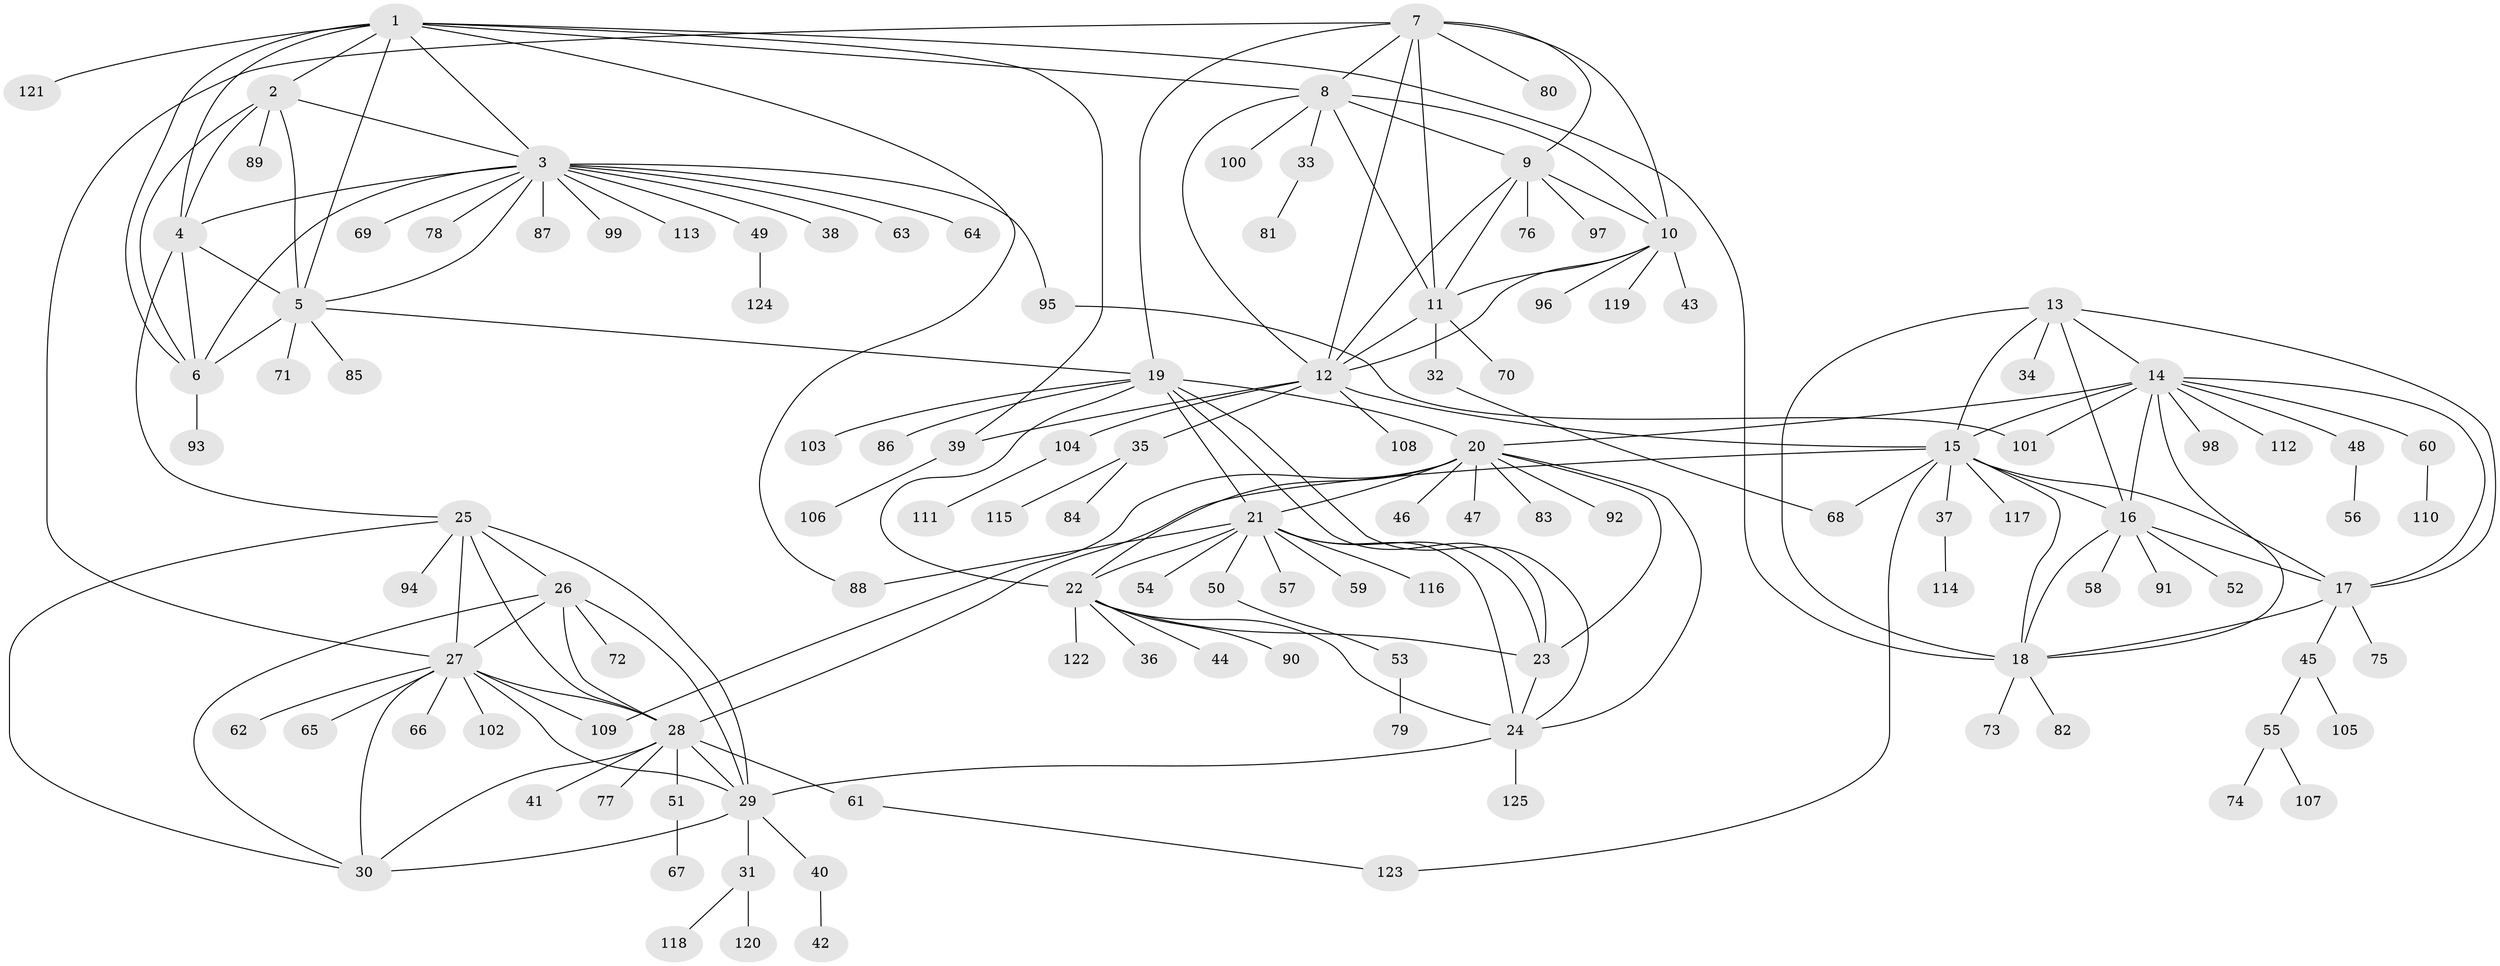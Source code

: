 // Generated by graph-tools (version 1.1) at 2025/50/03/09/25 03:50:34]
// undirected, 125 vertices, 186 edges
graph export_dot {
graph [start="1"]
  node [color=gray90,style=filled];
  1;
  2;
  3;
  4;
  5;
  6;
  7;
  8;
  9;
  10;
  11;
  12;
  13;
  14;
  15;
  16;
  17;
  18;
  19;
  20;
  21;
  22;
  23;
  24;
  25;
  26;
  27;
  28;
  29;
  30;
  31;
  32;
  33;
  34;
  35;
  36;
  37;
  38;
  39;
  40;
  41;
  42;
  43;
  44;
  45;
  46;
  47;
  48;
  49;
  50;
  51;
  52;
  53;
  54;
  55;
  56;
  57;
  58;
  59;
  60;
  61;
  62;
  63;
  64;
  65;
  66;
  67;
  68;
  69;
  70;
  71;
  72;
  73;
  74;
  75;
  76;
  77;
  78;
  79;
  80;
  81;
  82;
  83;
  84;
  85;
  86;
  87;
  88;
  89;
  90;
  91;
  92;
  93;
  94;
  95;
  96;
  97;
  98;
  99;
  100;
  101;
  102;
  103;
  104;
  105;
  106;
  107;
  108;
  109;
  110;
  111;
  112;
  113;
  114;
  115;
  116;
  117;
  118;
  119;
  120;
  121;
  122;
  123;
  124;
  125;
  1 -- 2;
  1 -- 3;
  1 -- 4;
  1 -- 5;
  1 -- 6;
  1 -- 8;
  1 -- 18;
  1 -- 39;
  1 -- 88;
  1 -- 121;
  2 -- 3;
  2 -- 4;
  2 -- 5;
  2 -- 6;
  2 -- 89;
  3 -- 4;
  3 -- 5;
  3 -- 6;
  3 -- 38;
  3 -- 49;
  3 -- 63;
  3 -- 64;
  3 -- 69;
  3 -- 78;
  3 -- 87;
  3 -- 95;
  3 -- 99;
  3 -- 113;
  4 -- 5;
  4 -- 6;
  4 -- 25;
  5 -- 6;
  5 -- 19;
  5 -- 71;
  5 -- 85;
  6 -- 93;
  7 -- 8;
  7 -- 9;
  7 -- 10;
  7 -- 11;
  7 -- 12;
  7 -- 19;
  7 -- 27;
  7 -- 80;
  8 -- 9;
  8 -- 10;
  8 -- 11;
  8 -- 12;
  8 -- 33;
  8 -- 100;
  9 -- 10;
  9 -- 11;
  9 -- 12;
  9 -- 76;
  9 -- 97;
  10 -- 11;
  10 -- 12;
  10 -- 43;
  10 -- 96;
  10 -- 119;
  11 -- 12;
  11 -- 32;
  11 -- 70;
  12 -- 15;
  12 -- 35;
  12 -- 39;
  12 -- 104;
  12 -- 108;
  13 -- 14;
  13 -- 15;
  13 -- 16;
  13 -- 17;
  13 -- 18;
  13 -- 34;
  14 -- 15;
  14 -- 16;
  14 -- 17;
  14 -- 18;
  14 -- 20;
  14 -- 48;
  14 -- 60;
  14 -- 98;
  14 -- 101;
  14 -- 112;
  15 -- 16;
  15 -- 17;
  15 -- 18;
  15 -- 28;
  15 -- 37;
  15 -- 68;
  15 -- 117;
  15 -- 123;
  16 -- 17;
  16 -- 18;
  16 -- 52;
  16 -- 58;
  16 -- 91;
  17 -- 18;
  17 -- 45;
  17 -- 75;
  18 -- 73;
  18 -- 82;
  19 -- 20;
  19 -- 21;
  19 -- 22;
  19 -- 23;
  19 -- 24;
  19 -- 86;
  19 -- 103;
  20 -- 21;
  20 -- 22;
  20 -- 23;
  20 -- 24;
  20 -- 46;
  20 -- 47;
  20 -- 83;
  20 -- 92;
  20 -- 109;
  21 -- 22;
  21 -- 23;
  21 -- 24;
  21 -- 50;
  21 -- 54;
  21 -- 57;
  21 -- 59;
  21 -- 88;
  21 -- 116;
  22 -- 23;
  22 -- 24;
  22 -- 36;
  22 -- 44;
  22 -- 90;
  22 -- 122;
  23 -- 24;
  24 -- 29;
  24 -- 125;
  25 -- 26;
  25 -- 27;
  25 -- 28;
  25 -- 29;
  25 -- 30;
  25 -- 94;
  26 -- 27;
  26 -- 28;
  26 -- 29;
  26 -- 30;
  26 -- 72;
  27 -- 28;
  27 -- 29;
  27 -- 30;
  27 -- 62;
  27 -- 65;
  27 -- 66;
  27 -- 102;
  27 -- 109;
  28 -- 29;
  28 -- 30;
  28 -- 41;
  28 -- 51;
  28 -- 61;
  28 -- 77;
  29 -- 30;
  29 -- 31;
  29 -- 40;
  31 -- 118;
  31 -- 120;
  32 -- 68;
  33 -- 81;
  35 -- 84;
  35 -- 115;
  37 -- 114;
  39 -- 106;
  40 -- 42;
  45 -- 55;
  45 -- 105;
  48 -- 56;
  49 -- 124;
  50 -- 53;
  51 -- 67;
  53 -- 79;
  55 -- 74;
  55 -- 107;
  60 -- 110;
  61 -- 123;
  95 -- 101;
  104 -- 111;
}
